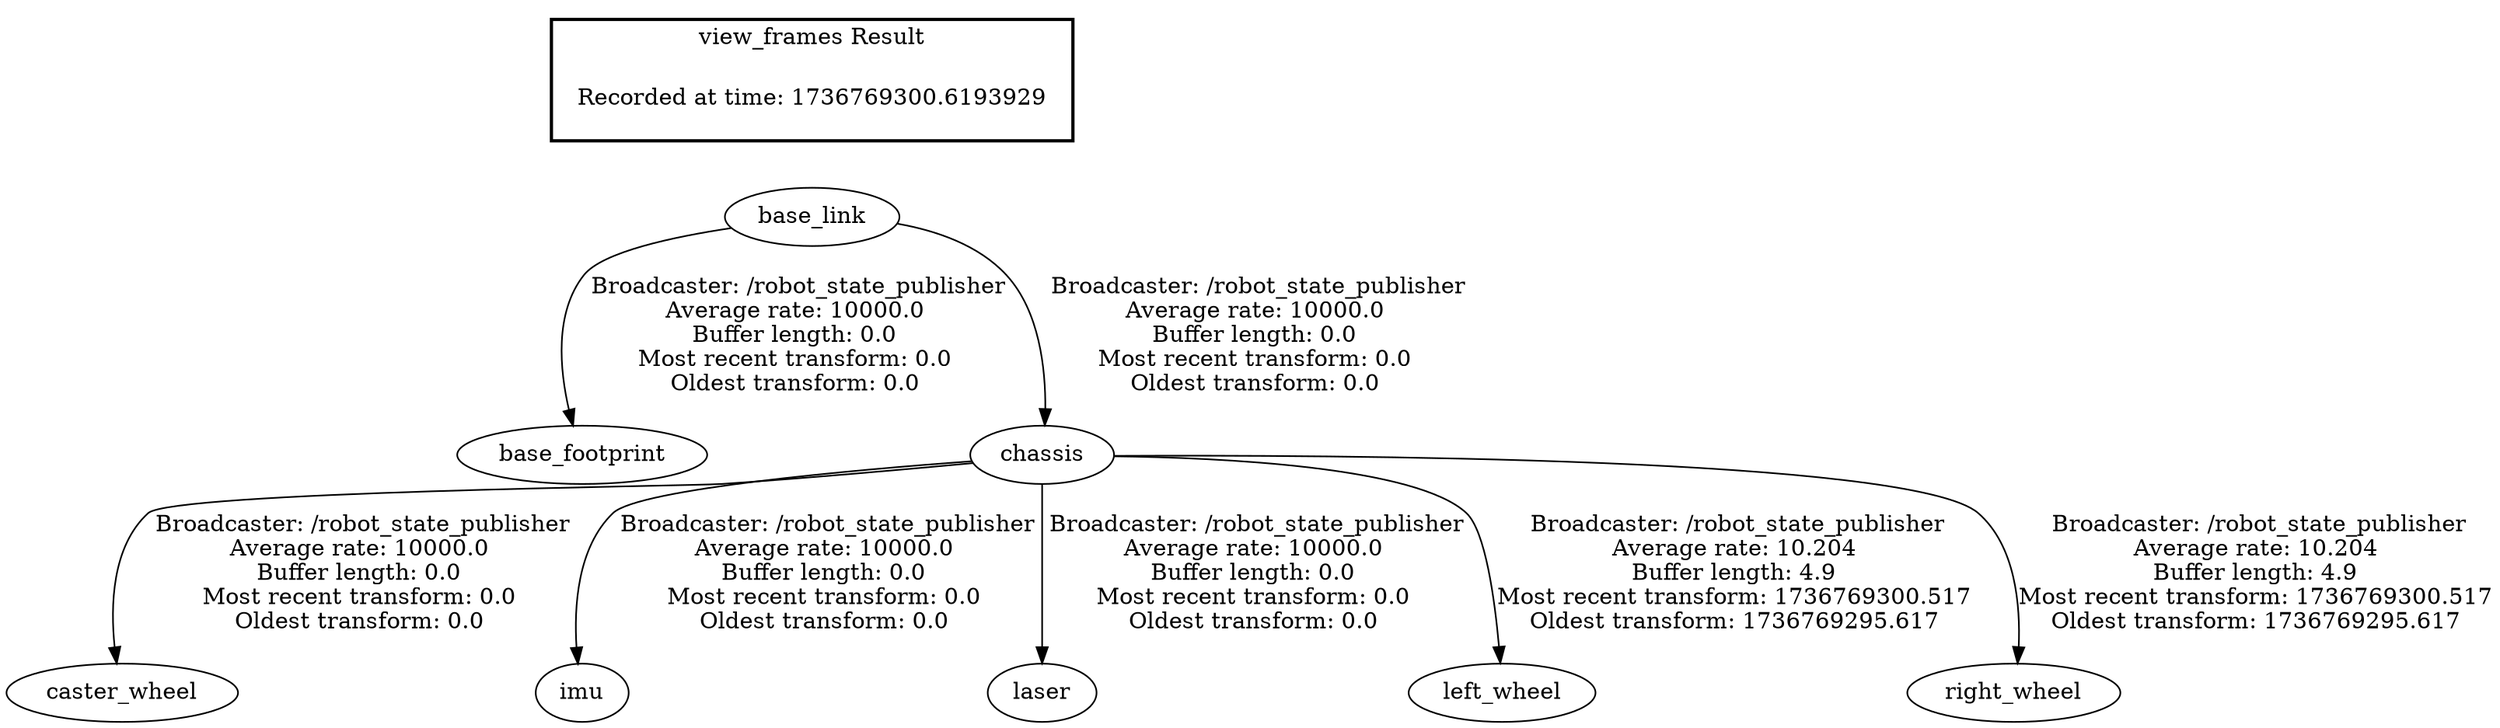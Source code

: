 digraph G {
"base_link" -> "base_footprint"[label=" Broadcaster: /robot_state_publisher\nAverage rate: 10000.0\nBuffer length: 0.0\nMost recent transform: 0.0\nOldest transform: 0.0\n"];
"chassis" -> "caster_wheel"[label=" Broadcaster: /robot_state_publisher\nAverage rate: 10000.0\nBuffer length: 0.0\nMost recent transform: 0.0\nOldest transform: 0.0\n"];
"base_link" -> "chassis"[label=" Broadcaster: /robot_state_publisher\nAverage rate: 10000.0\nBuffer length: 0.0\nMost recent transform: 0.0\nOldest transform: 0.0\n"];
"chassis" -> "imu"[label=" Broadcaster: /robot_state_publisher\nAverage rate: 10000.0\nBuffer length: 0.0\nMost recent transform: 0.0\nOldest transform: 0.0\n"];
"chassis" -> "laser"[label=" Broadcaster: /robot_state_publisher\nAverage rate: 10000.0\nBuffer length: 0.0\nMost recent transform: 0.0\nOldest transform: 0.0\n"];
"chassis" -> "left_wheel"[label=" Broadcaster: /robot_state_publisher\nAverage rate: 10.204\nBuffer length: 4.9\nMost recent transform: 1736769300.517\nOldest transform: 1736769295.617\n"];
"chassis" -> "right_wheel"[label=" Broadcaster: /robot_state_publisher\nAverage rate: 10.204\nBuffer length: 4.9\nMost recent transform: 1736769300.517\nOldest transform: 1736769295.617\n"];
edge [style=invis];
 subgraph cluster_legend { style=bold; color=black; label ="view_frames Result";
"Recorded at time: 1736769300.6193929"[ shape=plaintext ] ;
}->"base_link";
}